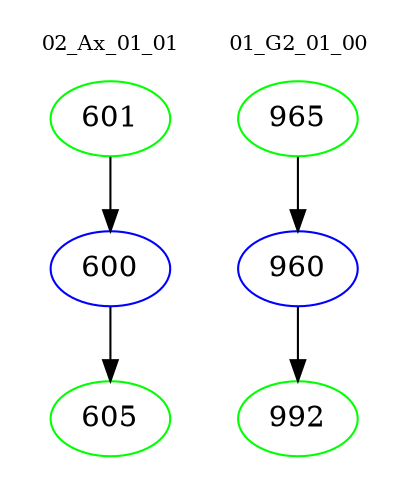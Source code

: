 digraph{
subgraph cluster_0 {
color = white
label = "02_Ax_01_01";
fontsize=10;
T0_601 [label="601", color="green"]
T0_601 -> T0_600 [color="black"]
T0_600 [label="600", color="blue"]
T0_600 -> T0_605 [color="black"]
T0_605 [label="605", color="green"]
}
subgraph cluster_1 {
color = white
label = "01_G2_01_00";
fontsize=10;
T1_965 [label="965", color="green"]
T1_965 -> T1_960 [color="black"]
T1_960 [label="960", color="blue"]
T1_960 -> T1_992 [color="black"]
T1_992 [label="992", color="green"]
}
}

